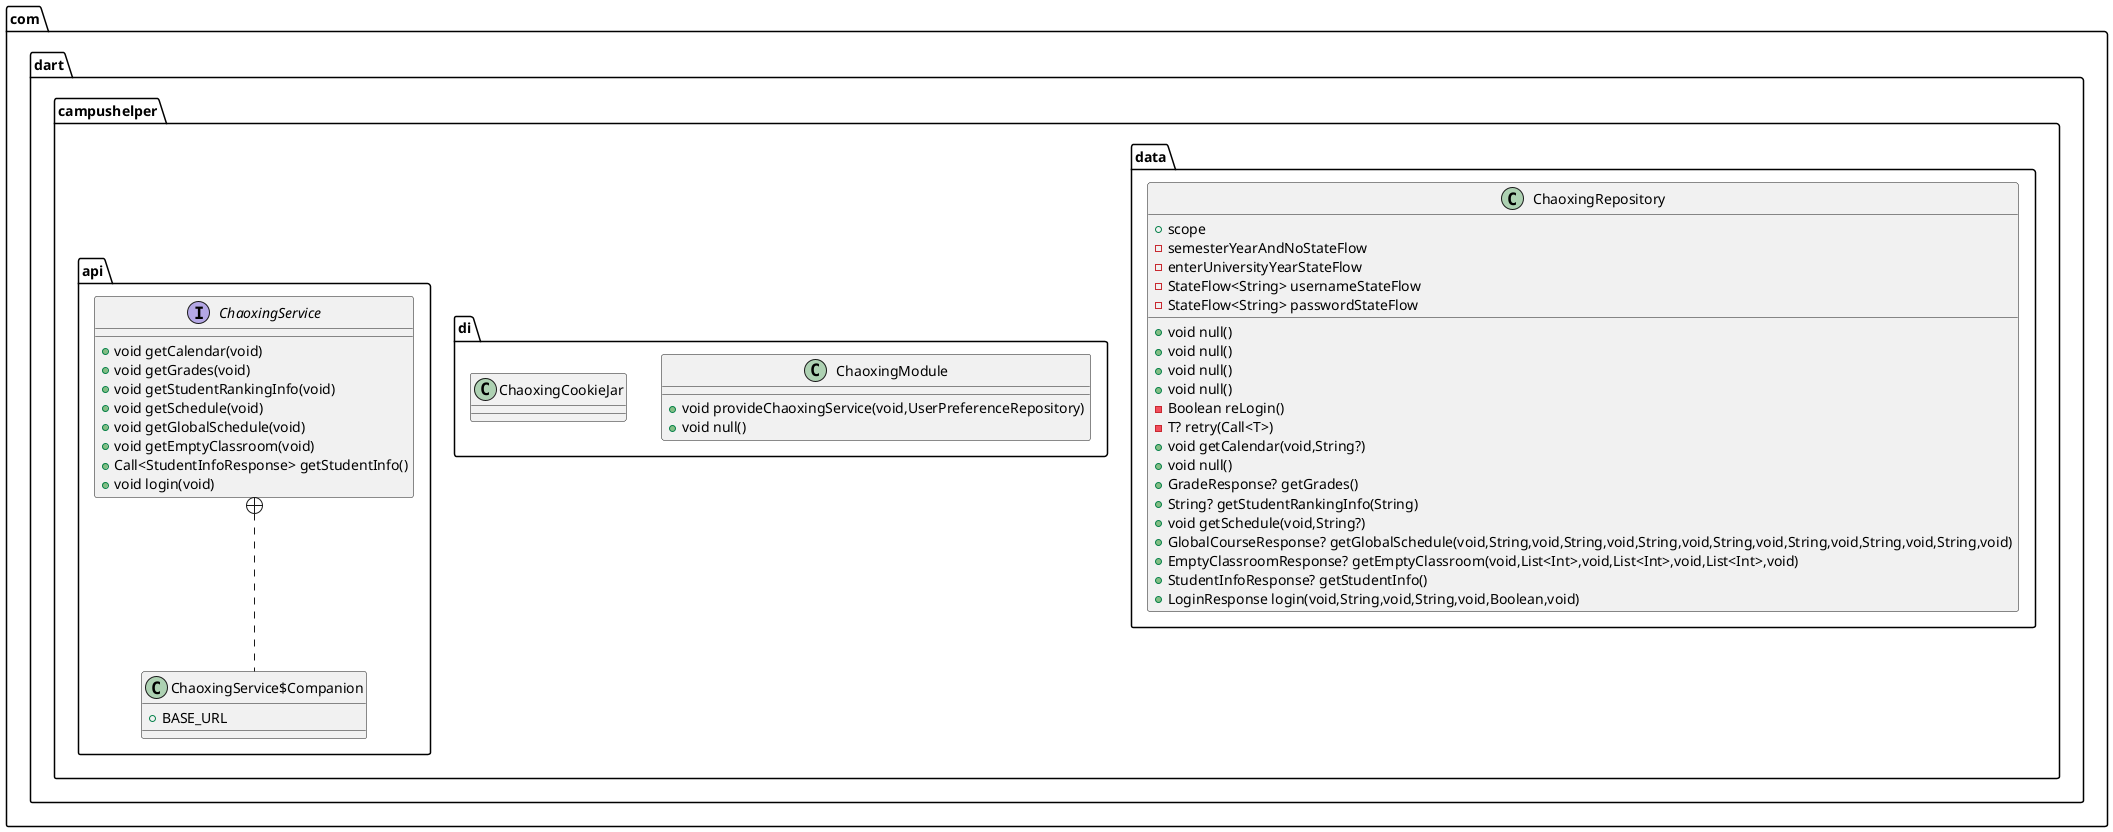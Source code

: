 @startuml
class com.dart.campushelper.data.ChaoxingRepository {
+  scope
-  semesterYearAndNoStateFlow
-  enterUniversityYearStateFlow
- StateFlow<String> usernameStateFlow
- StateFlow<String> passwordStateFlow
+ void null()
+ void null()
+ void null()
+ void null()
- Boolean reLogin()
- T? retry(Call<T>)
+ void getCalendar(void,String?)
+ void null()
+ GradeResponse? getGrades()
+ String? getStudentRankingInfo(String)
+ void getSchedule(void,String?)
+ GlobalCourseResponse? getGlobalSchedule(void,String,void,String,void,String,void,String,void,String,void,String,void,String,void)
+ EmptyClassroomResponse? getEmptyClassroom(void,List<Int>,void,List<Int>,void,List<Int>,void)
+ StudentInfoResponse? getStudentInfo()
+ LoginResponse login(void,String,void,String,void,Boolean,void)
}
class com.dart.campushelper.di.ChaoxingModule {
+ void provideChaoxingService(void,UserPreferenceRepository)
+ void null()
}
class com.dart.campushelper.di.ChaoxingCookieJar {
}
class com.dart.campushelper.api.ChaoxingService$Companion {
+  BASE_URL
}
interface com.dart.campushelper.api.ChaoxingService {
+ void getCalendar(void)
+ void getGrades(void)
+ void getStudentRankingInfo(void)
+ void getSchedule(void)
+ void getGlobalSchedule(void)
+ void getEmptyClassroom(void)
+ Call<StudentInfoResponse> getStudentInfo()
+ void login(void)
}


com.dart.campushelper.api.ChaoxingService +.. com.dart.campushelper.api.ChaoxingService$Companion
@enduml